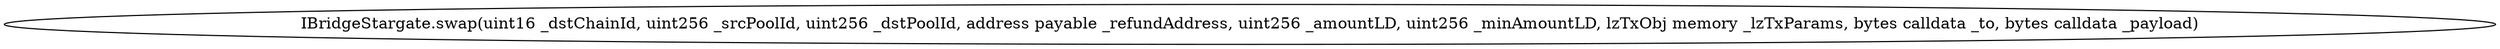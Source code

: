 digraph "" {
	graph [bb="0,0,1880.1,36"];
	node [label="\N"];
	"IBridgeStargate.swap(uint16 _dstChainId, uint256 _srcPoolId, uint256 _dstPoolId, address payable _refundAddress, uint256 _amountLD, \
uint256 _minAmountLD, lzTxObj memory _lzTxParams, bytes calldata _to, bytes calldata _payload)"	 [height=0.5,
		pos="940.06,18",
		width=26.113];
}
